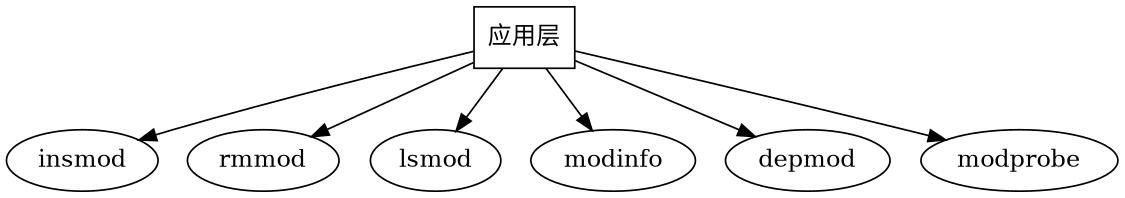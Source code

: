 digraph G {
size = "7.5 7.5"

	应用层 [shape=box];

	应用层 -> insmod;
	应用层 -> rmmod;
	应用层 -> lsmod;
	应用层 -> modinfo;
	应用层 -> depmod;
	应用层 -> modprobe;

}


